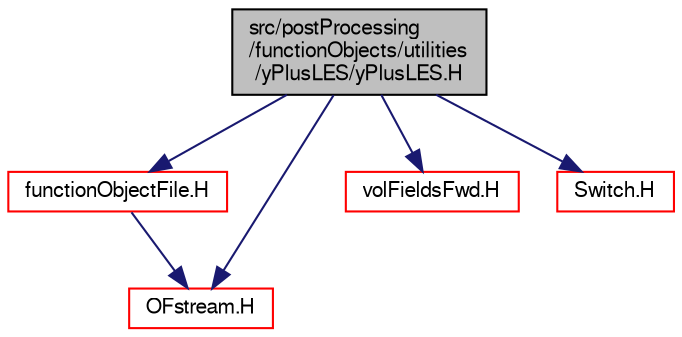 digraph "src/postProcessing/functionObjects/utilities/yPlusLES/yPlusLES.H"
{
  bgcolor="transparent";
  edge [fontname="FreeSans",fontsize="10",labelfontname="FreeSans",labelfontsize="10"];
  node [fontname="FreeSans",fontsize="10",shape=record];
  Node0 [label="src/postProcessing\l/functionObjects/utilities\l/yPlusLES/yPlusLES.H",height=0.2,width=0.4,color="black", fillcolor="grey75", style="filled", fontcolor="black"];
  Node0 -> Node1 [color="midnightblue",fontsize="10",style="solid",fontname="FreeSans"];
  Node1 [label="functionObjectFile.H",height=0.2,width=0.4,color="red",URL="$a08954.html"];
  Node1 -> Node75 [color="midnightblue",fontsize="10",style="solid",fontname="FreeSans"];
  Node75 [label="OFstream.H",height=0.2,width=0.4,color="red",URL="$a09065.html"];
  Node0 -> Node89 [color="midnightblue",fontsize="10",style="solid",fontname="FreeSans"];
  Node89 [label="volFieldsFwd.H",height=0.2,width=0.4,color="red",URL="$a02753.html"];
  Node0 -> Node110 [color="midnightblue",fontsize="10",style="solid",fontname="FreeSans"];
  Node110 [label="Switch.H",height=0.2,width=0.4,color="red",URL="$a12158.html"];
  Node0 -> Node75 [color="midnightblue",fontsize="10",style="solid",fontname="FreeSans"];
}

